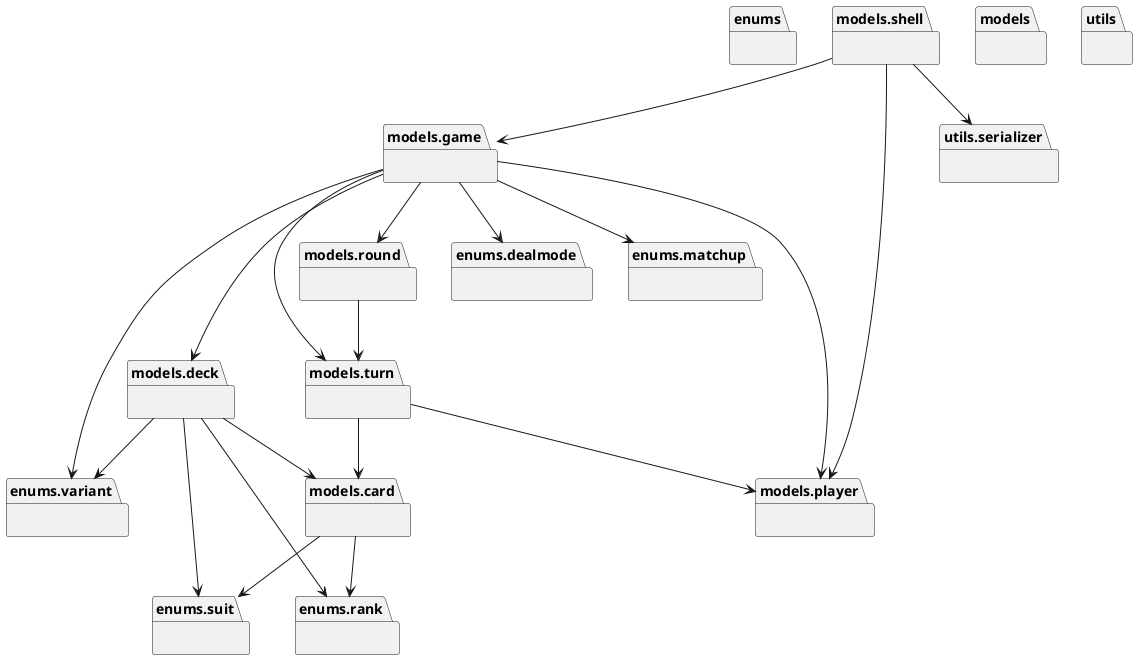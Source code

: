 @startuml packages_war
set namespaceSeparator none
package "enums" as enums {
}
package "enums.dealmode" as enums.dealmode {
}
package "enums.matchup" as enums.matchup {
}
package "enums.rank" as enums.rank {
}
package "enums.suit" as enums.suit {
}
package "enums.variant" as enums.variant {
}
package "models" as models {
}
package "models.card" as models.card {
}
package "models.deck" as models.deck {
}
package "models.game" as models.game {
}
package "models.player" as models.player {
}
package "models.round" as models.round {
}
package "models.shell" as models.shell {
}
package "models.turn" as models.turn {
}
package "utils" as utils {
}
package "utils.serializer" as utils.serializer {
}
models.card --> enums.rank
models.card --> enums.suit
models.deck --> enums.rank
models.deck --> enums.suit
models.deck --> enums.variant
models.deck --> models.card
models.game --> enums.dealmode
models.game --> enums.matchup
models.game --> enums.variant
models.game --> models.deck
models.game --> models.player
models.game --> models.round
models.game --> models.turn
models.round --> models.turn
models.shell --> models.game
models.shell --> models.player
models.shell --> utils.serializer
models.turn --> models.card
models.turn --> models.player
@enduml

